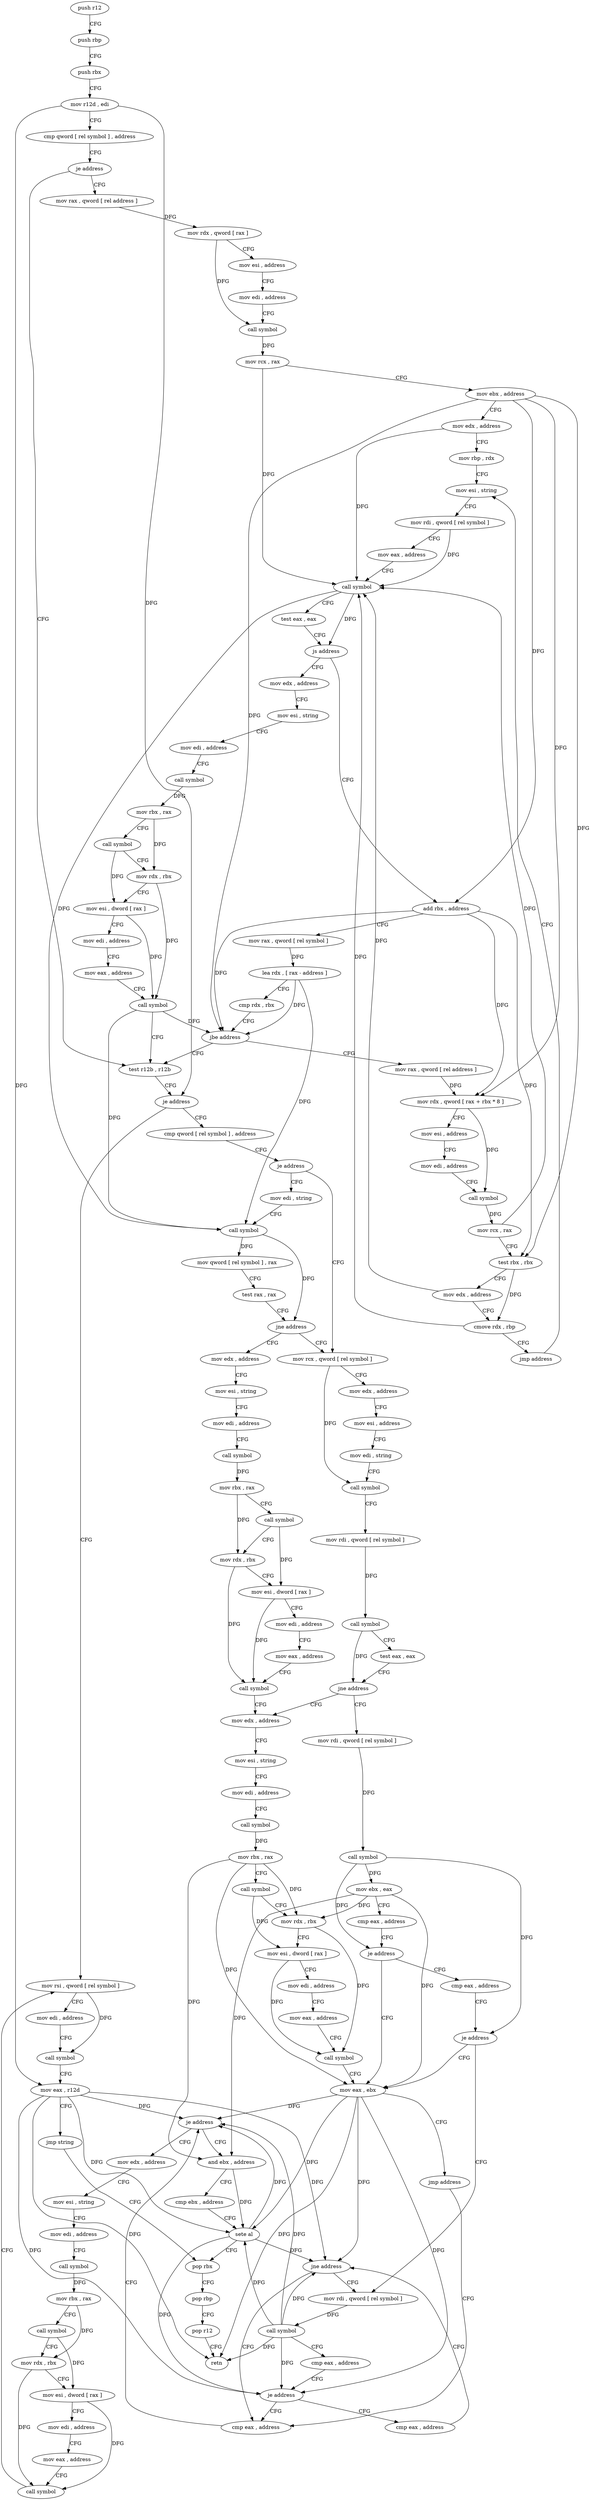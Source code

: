 digraph "func" {
"4207066" [label = "push r12" ]
"4207068" [label = "push rbp" ]
"4207069" [label = "push rbx" ]
"4207070" [label = "mov r12d , edi" ]
"4207073" [label = "cmp qword [ rel symbol ] , address" ]
"4207081" [label = "je address" ]
"4207265" [label = "test r12b , r12b" ]
"4207087" [label = "mov rax , qword [ rel address ]" ]
"4207268" [label = "je address" ]
"4207585" [label = "mov rsi , qword [ rel symbol ]" ]
"4207274" [label = "cmp qword [ rel symbol ] , address" ]
"4207094" [label = "mov rdx , qword [ rax ]" ]
"4207097" [label = "mov esi , address" ]
"4207102" [label = "mov edi , address" ]
"4207107" [label = "call symbol" ]
"4207112" [label = "mov rcx , rax" ]
"4207115" [label = "mov ebx , address" ]
"4207120" [label = "mov edx , address" ]
"4207125" [label = "mov rbp , rdx" ]
"4207128" [label = "mov esi , string" ]
"4207592" [label = "mov edi , address" ]
"4207597" [label = "call symbol" ]
"4207602" [label = "mov eax , r12d" ]
"4207605" [label = "jmp string" ]
"4207403" [label = "pop rbx" ]
"4207282" [label = "je address" ]
"4207408" [label = "mov edi , string" ]
"4207284" [label = "mov rcx , qword [ rel symbol ]" ]
"4207217" [label = "mov edx , address" ]
"4207222" [label = "mov esi , string" ]
"4207227" [label = "mov edi , address" ]
"4207232" [label = "call symbol" ]
"4207237" [label = "mov rbx , rax" ]
"4207240" [label = "call symbol" ]
"4207245" [label = "mov rdx , rbx" ]
"4207248" [label = "mov esi , dword [ rax ]" ]
"4207250" [label = "mov edi , address" ]
"4207255" [label = "mov eax , address" ]
"4207260" [label = "call symbol" ]
"4207154" [label = "add rbx , address" ]
"4207158" [label = "mov rax , qword [ rel symbol ]" ]
"4207165" [label = "lea rdx , [ rax - address ]" ]
"4207169" [label = "cmp rdx , rbx" ]
"4207172" [label = "jbe address" ]
"4207174" [label = "mov rax , qword [ rel address ]" ]
"4207404" [label = "pop rbp" ]
"4207405" [label = "pop r12" ]
"4207407" [label = "retn" ]
"4207413" [label = "call symbol" ]
"4207418" [label = "mov qword [ rel symbol ] , rax" ]
"4207425" [label = "test rax , rax" ]
"4207428" [label = "jne address" ]
"4207434" [label = "mov edx , address" ]
"4207291" [label = "mov edx , address" ]
"4207296" [label = "mov esi , address" ]
"4207301" [label = "mov edi , string" ]
"4207306" [label = "call symbol" ]
"4207311" [label = "mov rdi , qword [ rel symbol ]" ]
"4207318" [label = "call symbol" ]
"4207323" [label = "test eax , eax" ]
"4207325" [label = "jne address" ]
"4207482" [label = "mov edx , address" ]
"4207331" [label = "mov rdi , qword [ rel symbol ]" ]
"4207181" [label = "mov rdx , qword [ rax + rbx * 8 ]" ]
"4207185" [label = "mov esi , address" ]
"4207190" [label = "mov edi , address" ]
"4207195" [label = "call symbol" ]
"4207200" [label = "mov rcx , rax" ]
"4207203" [label = "test rbx , rbx" ]
"4207206" [label = "mov edx , address" ]
"4207211" [label = "cmove rdx , rbp" ]
"4207215" [label = "jmp address" ]
"4207439" [label = "mov esi , string" ]
"4207444" [label = "mov edi , address" ]
"4207449" [label = "call symbol" ]
"4207454" [label = "mov rbx , rax" ]
"4207457" [label = "call symbol" ]
"4207462" [label = "mov rdx , rbx" ]
"4207465" [label = "mov esi , dword [ rax ]" ]
"4207467" [label = "mov edi , address" ]
"4207472" [label = "mov eax , address" ]
"4207477" [label = "call symbol" ]
"4207487" [label = "mov esi , string" ]
"4207492" [label = "mov edi , address" ]
"4207497" [label = "call symbol" ]
"4207502" [label = "mov rbx , rax" ]
"4207505" [label = "call symbol" ]
"4207510" [label = "mov rdx , rbx" ]
"4207513" [label = "mov esi , dword [ rax ]" ]
"4207515" [label = "mov edi , address" ]
"4207520" [label = "mov eax , address" ]
"4207525" [label = "call symbol" ]
"4207530" [label = "mov eax , ebx" ]
"4207338" [label = "call symbol" ]
"4207343" [label = "mov ebx , eax" ]
"4207345" [label = "cmp eax , address" ]
"4207348" [label = "je address" ]
"4207354" [label = "cmp eax , address" ]
"4207133" [label = "mov rdi , qword [ rel symbol ]" ]
"4207140" [label = "mov eax , address" ]
"4207145" [label = "call symbol" ]
"4207150" [label = "test eax , eax" ]
"4207152" [label = "js address" ]
"4207385" [label = "cmp eax , address" ]
"4207388" [label = "je address" ]
"4207537" [label = "mov edx , address" ]
"4207394" [label = "and ebx , address" ]
"4207532" [label = "jmp address" ]
"4207357" [label = "je address" ]
"4207363" [label = "mov rdi , qword [ rel symbol ]" ]
"4207542" [label = "mov esi , string" ]
"4207547" [label = "mov edi , address" ]
"4207552" [label = "call symbol" ]
"4207557" [label = "mov rbx , rax" ]
"4207560" [label = "call symbol" ]
"4207565" [label = "mov rdx , rbx" ]
"4207568" [label = "mov esi , dword [ rax ]" ]
"4207570" [label = "mov edi , address" ]
"4207575" [label = "mov eax , address" ]
"4207580" [label = "call symbol" ]
"4207397" [label = "cmp ebx , address" ]
"4207400" [label = "sete al" ]
"4207370" [label = "call symbol" ]
"4207375" [label = "cmp eax , address" ]
"4207378" [label = "je address" ]
"4207380" [label = "cmp eax , address" ]
"4207383" [label = "jne address" ]
"4207066" -> "4207068" [ label = "CFG" ]
"4207068" -> "4207069" [ label = "CFG" ]
"4207069" -> "4207070" [ label = "CFG" ]
"4207070" -> "4207073" [ label = "CFG" ]
"4207070" -> "4207268" [ label = "DFG" ]
"4207070" -> "4207602" [ label = "DFG" ]
"4207073" -> "4207081" [ label = "CFG" ]
"4207081" -> "4207265" [ label = "CFG" ]
"4207081" -> "4207087" [ label = "CFG" ]
"4207265" -> "4207268" [ label = "CFG" ]
"4207087" -> "4207094" [ label = "DFG" ]
"4207268" -> "4207585" [ label = "CFG" ]
"4207268" -> "4207274" [ label = "CFG" ]
"4207585" -> "4207592" [ label = "CFG" ]
"4207585" -> "4207597" [ label = "DFG" ]
"4207274" -> "4207282" [ label = "CFG" ]
"4207094" -> "4207097" [ label = "CFG" ]
"4207094" -> "4207107" [ label = "DFG" ]
"4207097" -> "4207102" [ label = "CFG" ]
"4207102" -> "4207107" [ label = "CFG" ]
"4207107" -> "4207112" [ label = "DFG" ]
"4207112" -> "4207115" [ label = "CFG" ]
"4207112" -> "4207145" [ label = "DFG" ]
"4207115" -> "4207120" [ label = "CFG" ]
"4207115" -> "4207154" [ label = "DFG" ]
"4207115" -> "4207172" [ label = "DFG" ]
"4207115" -> "4207181" [ label = "DFG" ]
"4207115" -> "4207203" [ label = "DFG" ]
"4207120" -> "4207125" [ label = "CFG" ]
"4207120" -> "4207145" [ label = "DFG" ]
"4207125" -> "4207128" [ label = "CFG" ]
"4207128" -> "4207133" [ label = "CFG" ]
"4207592" -> "4207597" [ label = "CFG" ]
"4207597" -> "4207602" [ label = "CFG" ]
"4207602" -> "4207605" [ label = "CFG" ]
"4207602" -> "4207407" [ label = "DFG" ]
"4207602" -> "4207388" [ label = "DFG" ]
"4207602" -> "4207378" [ label = "DFG" ]
"4207602" -> "4207400" [ label = "DFG" ]
"4207602" -> "4207383" [ label = "DFG" ]
"4207605" -> "4207403" [ label = "CFG" ]
"4207403" -> "4207404" [ label = "CFG" ]
"4207282" -> "4207408" [ label = "CFG" ]
"4207282" -> "4207284" [ label = "CFG" ]
"4207408" -> "4207413" [ label = "CFG" ]
"4207284" -> "4207291" [ label = "CFG" ]
"4207284" -> "4207306" [ label = "DFG" ]
"4207217" -> "4207222" [ label = "CFG" ]
"4207222" -> "4207227" [ label = "CFG" ]
"4207227" -> "4207232" [ label = "CFG" ]
"4207232" -> "4207237" [ label = "DFG" ]
"4207237" -> "4207240" [ label = "CFG" ]
"4207237" -> "4207245" [ label = "DFG" ]
"4207240" -> "4207245" [ label = "CFG" ]
"4207240" -> "4207248" [ label = "DFG" ]
"4207245" -> "4207248" [ label = "CFG" ]
"4207245" -> "4207260" [ label = "DFG" ]
"4207248" -> "4207250" [ label = "CFG" ]
"4207248" -> "4207260" [ label = "DFG" ]
"4207250" -> "4207255" [ label = "CFG" ]
"4207255" -> "4207260" [ label = "CFG" ]
"4207260" -> "4207265" [ label = "CFG" ]
"4207260" -> "4207413" [ label = "DFG" ]
"4207260" -> "4207172" [ label = "DFG" ]
"4207154" -> "4207158" [ label = "CFG" ]
"4207154" -> "4207172" [ label = "DFG" ]
"4207154" -> "4207181" [ label = "DFG" ]
"4207154" -> "4207203" [ label = "DFG" ]
"4207158" -> "4207165" [ label = "DFG" ]
"4207165" -> "4207169" [ label = "CFG" ]
"4207165" -> "4207413" [ label = "DFG" ]
"4207165" -> "4207172" [ label = "DFG" ]
"4207169" -> "4207172" [ label = "CFG" ]
"4207172" -> "4207265" [ label = "CFG" ]
"4207172" -> "4207174" [ label = "CFG" ]
"4207174" -> "4207181" [ label = "DFG" ]
"4207404" -> "4207405" [ label = "CFG" ]
"4207405" -> "4207407" [ label = "CFG" ]
"4207413" -> "4207418" [ label = "DFG" ]
"4207413" -> "4207428" [ label = "DFG" ]
"4207418" -> "4207425" [ label = "CFG" ]
"4207425" -> "4207428" [ label = "CFG" ]
"4207428" -> "4207284" [ label = "CFG" ]
"4207428" -> "4207434" [ label = "CFG" ]
"4207434" -> "4207439" [ label = "CFG" ]
"4207291" -> "4207296" [ label = "CFG" ]
"4207296" -> "4207301" [ label = "CFG" ]
"4207301" -> "4207306" [ label = "CFG" ]
"4207306" -> "4207311" [ label = "CFG" ]
"4207311" -> "4207318" [ label = "DFG" ]
"4207318" -> "4207323" [ label = "CFG" ]
"4207318" -> "4207325" [ label = "DFG" ]
"4207323" -> "4207325" [ label = "CFG" ]
"4207325" -> "4207482" [ label = "CFG" ]
"4207325" -> "4207331" [ label = "CFG" ]
"4207482" -> "4207487" [ label = "CFG" ]
"4207331" -> "4207338" [ label = "DFG" ]
"4207181" -> "4207185" [ label = "CFG" ]
"4207181" -> "4207195" [ label = "DFG" ]
"4207185" -> "4207190" [ label = "CFG" ]
"4207190" -> "4207195" [ label = "CFG" ]
"4207195" -> "4207200" [ label = "DFG" ]
"4207200" -> "4207203" [ label = "CFG" ]
"4207200" -> "4207145" [ label = "DFG" ]
"4207203" -> "4207206" [ label = "CFG" ]
"4207203" -> "4207211" [ label = "DFG" ]
"4207206" -> "4207211" [ label = "CFG" ]
"4207206" -> "4207145" [ label = "DFG" ]
"4207211" -> "4207215" [ label = "CFG" ]
"4207211" -> "4207145" [ label = "DFG" ]
"4207215" -> "4207128" [ label = "CFG" ]
"4207439" -> "4207444" [ label = "CFG" ]
"4207444" -> "4207449" [ label = "CFG" ]
"4207449" -> "4207454" [ label = "DFG" ]
"4207454" -> "4207457" [ label = "CFG" ]
"4207454" -> "4207462" [ label = "DFG" ]
"4207457" -> "4207462" [ label = "CFG" ]
"4207457" -> "4207465" [ label = "DFG" ]
"4207462" -> "4207465" [ label = "CFG" ]
"4207462" -> "4207477" [ label = "DFG" ]
"4207465" -> "4207467" [ label = "CFG" ]
"4207465" -> "4207477" [ label = "DFG" ]
"4207467" -> "4207472" [ label = "CFG" ]
"4207472" -> "4207477" [ label = "CFG" ]
"4207477" -> "4207482" [ label = "CFG" ]
"4207487" -> "4207492" [ label = "CFG" ]
"4207492" -> "4207497" [ label = "CFG" ]
"4207497" -> "4207502" [ label = "DFG" ]
"4207502" -> "4207505" [ label = "CFG" ]
"4207502" -> "4207510" [ label = "DFG" ]
"4207502" -> "4207530" [ label = "DFG" ]
"4207502" -> "4207394" [ label = "DFG" ]
"4207505" -> "4207510" [ label = "CFG" ]
"4207505" -> "4207513" [ label = "DFG" ]
"4207510" -> "4207513" [ label = "CFG" ]
"4207510" -> "4207525" [ label = "DFG" ]
"4207513" -> "4207515" [ label = "CFG" ]
"4207513" -> "4207525" [ label = "DFG" ]
"4207515" -> "4207520" [ label = "CFG" ]
"4207520" -> "4207525" [ label = "CFG" ]
"4207525" -> "4207530" [ label = "CFG" ]
"4207530" -> "4207532" [ label = "CFG" ]
"4207530" -> "4207407" [ label = "DFG" ]
"4207530" -> "4207388" [ label = "DFG" ]
"4207530" -> "4207378" [ label = "DFG" ]
"4207530" -> "4207400" [ label = "DFG" ]
"4207530" -> "4207383" [ label = "DFG" ]
"4207338" -> "4207343" [ label = "DFG" ]
"4207338" -> "4207348" [ label = "DFG" ]
"4207338" -> "4207357" [ label = "DFG" ]
"4207343" -> "4207345" [ label = "CFG" ]
"4207343" -> "4207510" [ label = "DFG" ]
"4207343" -> "4207530" [ label = "DFG" ]
"4207343" -> "4207394" [ label = "DFG" ]
"4207345" -> "4207348" [ label = "CFG" ]
"4207348" -> "4207530" [ label = "CFG" ]
"4207348" -> "4207354" [ label = "CFG" ]
"4207354" -> "4207357" [ label = "CFG" ]
"4207133" -> "4207140" [ label = "CFG" ]
"4207133" -> "4207145" [ label = "DFG" ]
"4207140" -> "4207145" [ label = "CFG" ]
"4207145" -> "4207150" [ label = "CFG" ]
"4207145" -> "4207152" [ label = "DFG" ]
"4207145" -> "4207413" [ label = "DFG" ]
"4207150" -> "4207152" [ label = "CFG" ]
"4207152" -> "4207217" [ label = "CFG" ]
"4207152" -> "4207154" [ label = "CFG" ]
"4207385" -> "4207388" [ label = "CFG" ]
"4207388" -> "4207537" [ label = "CFG" ]
"4207388" -> "4207394" [ label = "CFG" ]
"4207537" -> "4207542" [ label = "CFG" ]
"4207394" -> "4207397" [ label = "CFG" ]
"4207394" -> "4207400" [ label = "DFG" ]
"4207532" -> "4207385" [ label = "CFG" ]
"4207357" -> "4207530" [ label = "CFG" ]
"4207357" -> "4207363" [ label = "CFG" ]
"4207363" -> "4207370" [ label = "DFG" ]
"4207542" -> "4207547" [ label = "CFG" ]
"4207547" -> "4207552" [ label = "CFG" ]
"4207552" -> "4207557" [ label = "DFG" ]
"4207557" -> "4207560" [ label = "CFG" ]
"4207557" -> "4207565" [ label = "DFG" ]
"4207560" -> "4207565" [ label = "CFG" ]
"4207560" -> "4207568" [ label = "DFG" ]
"4207565" -> "4207568" [ label = "CFG" ]
"4207565" -> "4207580" [ label = "DFG" ]
"4207568" -> "4207570" [ label = "CFG" ]
"4207568" -> "4207580" [ label = "DFG" ]
"4207570" -> "4207575" [ label = "CFG" ]
"4207575" -> "4207580" [ label = "CFG" ]
"4207580" -> "4207585" [ label = "CFG" ]
"4207397" -> "4207400" [ label = "CFG" ]
"4207400" -> "4207403" [ label = "CFG" ]
"4207400" -> "4207388" [ label = "DFG" ]
"4207400" -> "4207378" [ label = "DFG" ]
"4207400" -> "4207383" [ label = "DFG" ]
"4207370" -> "4207375" [ label = "CFG" ]
"4207370" -> "4207388" [ label = "DFG" ]
"4207370" -> "4207407" [ label = "DFG" ]
"4207370" -> "4207378" [ label = "DFG" ]
"4207370" -> "4207400" [ label = "DFG" ]
"4207370" -> "4207383" [ label = "DFG" ]
"4207375" -> "4207378" [ label = "CFG" ]
"4207378" -> "4207385" [ label = "CFG" ]
"4207378" -> "4207380" [ label = "CFG" ]
"4207380" -> "4207383" [ label = "CFG" ]
"4207383" -> "4207363" [ label = "CFG" ]
"4207383" -> "4207385" [ label = "CFG" ]
}
